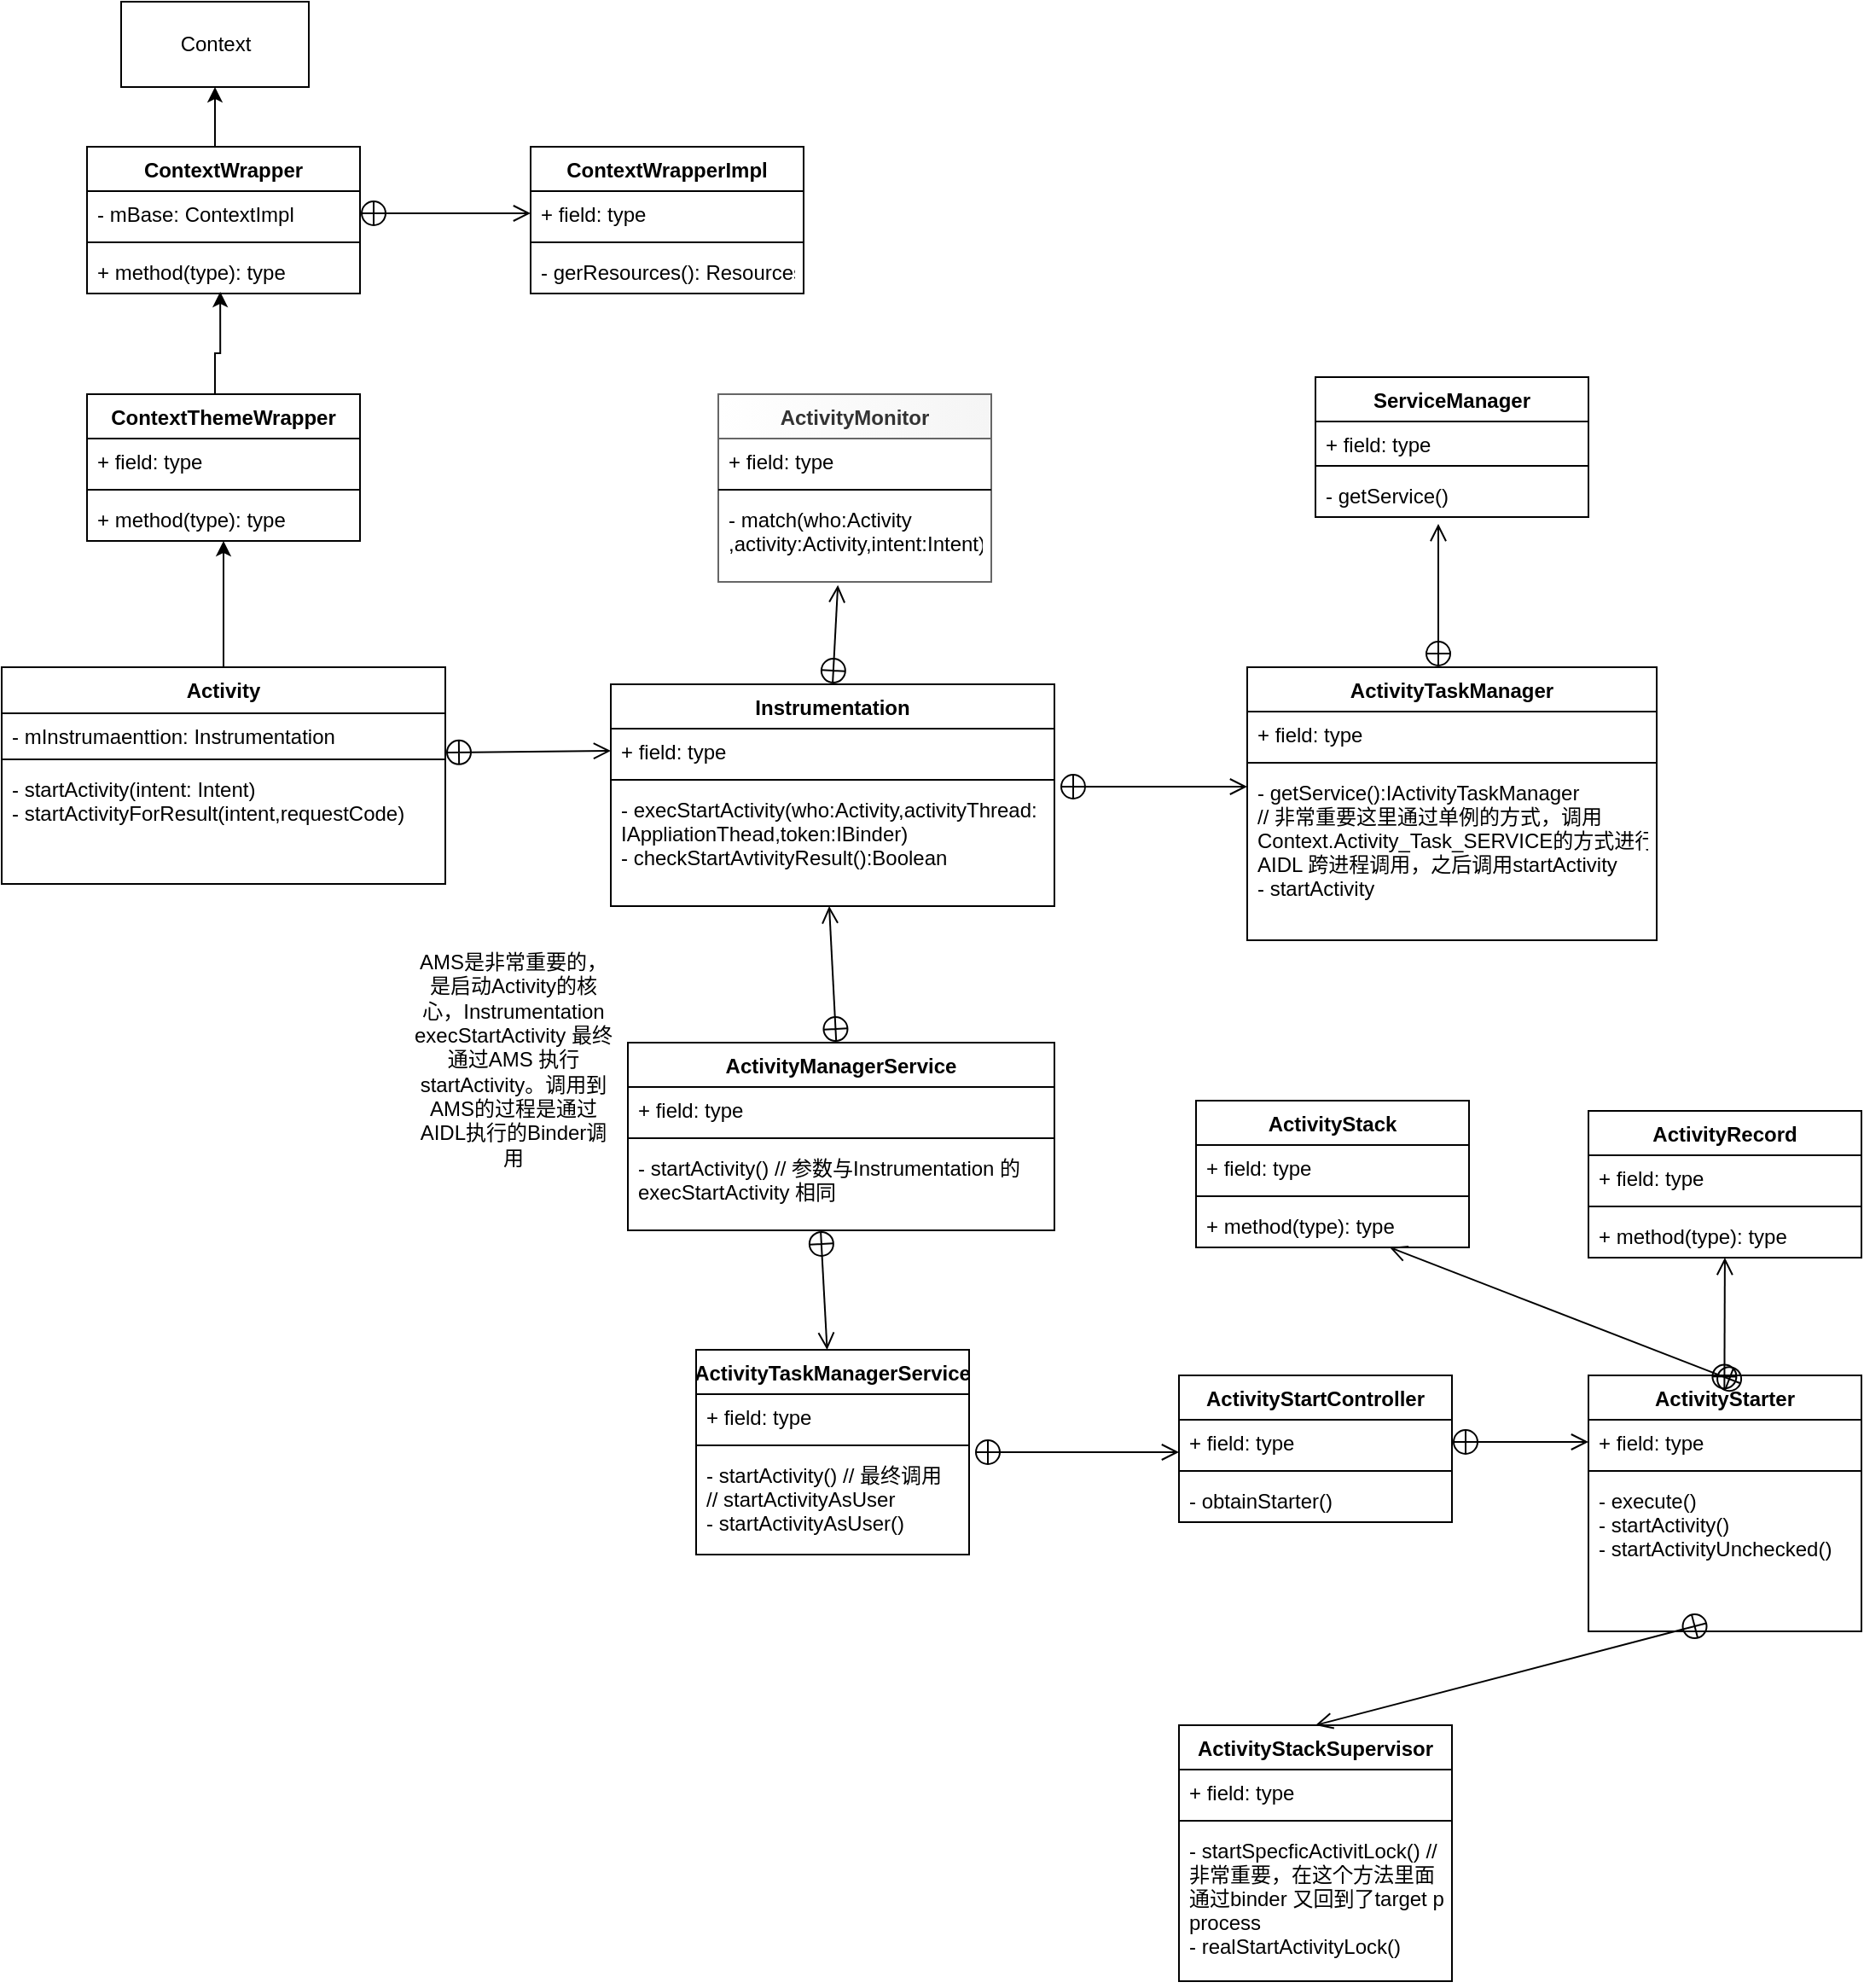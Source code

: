 <mxfile version="12.8.2" type="github"><diagram name="Page-1" id="929967ad-93f9-6ef4-fab6-5d389245f69c"><mxGraphModel dx="1298" dy="680" grid="1" gridSize="10" guides="1" tooltips="1" connect="1" arrows="1" fold="1" page="1" pageScale="1.5" pageWidth="1169" pageHeight="826" background="none" math="0" shadow="0"><root><mxCell id="0" style=";html=1;"/><mxCell id="1" style=";html=1;" parent="0"/><mxCell id="dP79KxOA2Js_hPSUfRTy-22" style="edgeStyle=orthogonalEdgeStyle;rounded=0;orthogonalLoop=1;jettySize=auto;html=1;exitX=0.5;exitY=0;exitDx=0;exitDy=0;entryX=0.5;entryY=1;entryDx=0;entryDy=0;entryPerimeter=0;" edge="1" parent="1" source="dP79KxOA2Js_hPSUfRTy-1" target="dP79KxOA2Js_hPSUfRTy-8"><mxGeometry relative="1" as="geometry"/></mxCell><mxCell id="dP79KxOA2Js_hPSUfRTy-1" value="Activity&#10;" style="swimlane;fontStyle=1;align=center;verticalAlign=top;childLayout=stackLayout;horizontal=1;startSize=27;horizontalStack=0;resizeParent=1;resizeParentMax=0;resizeLast=0;collapsible=1;marginBottom=0;" vertex="1" parent="1"><mxGeometry x="440" y="410" width="260" height="127" as="geometry"/></mxCell><mxCell id="dP79KxOA2Js_hPSUfRTy-2" value="- mInstrumaenttion: Instrumentation" style="text;strokeColor=none;fillColor=none;align=left;verticalAlign=top;spacingLeft=4;spacingRight=4;overflow=hidden;rotatable=0;points=[[0,0.5],[1,0.5]];portConstraint=eastwest;" vertex="1" parent="dP79KxOA2Js_hPSUfRTy-1"><mxGeometry y="27" width="260" height="23" as="geometry"/></mxCell><mxCell id="dP79KxOA2Js_hPSUfRTy-29" value="" style="endArrow=open;startArrow=circlePlus;endFill=0;startFill=0;endSize=8;html=1;entryX=0;entryY=0.5;entryDx=0;entryDy=0;" edge="1" parent="dP79KxOA2Js_hPSUfRTy-1" target="dP79KxOA2Js_hPSUfRTy-26"><mxGeometry width="160" relative="1" as="geometry"><mxPoint x="260" y="50" as="sourcePoint"/><mxPoint x="420" y="50" as="targetPoint"/></mxGeometry></mxCell><mxCell id="dP79KxOA2Js_hPSUfRTy-3" value="" style="line;strokeWidth=1;fillColor=none;align=left;verticalAlign=middle;spacingTop=-1;spacingLeft=3;spacingRight=3;rotatable=0;labelPosition=right;points=[];portConstraint=eastwest;" vertex="1" parent="dP79KxOA2Js_hPSUfRTy-1"><mxGeometry y="50" width="260" height="8" as="geometry"/></mxCell><mxCell id="dP79KxOA2Js_hPSUfRTy-4" value="- startActivity(intent: Intent)&#10;- startActivityForResult(intent,requestCode)" style="text;strokeColor=none;fillColor=none;align=left;verticalAlign=top;spacingLeft=4;spacingRight=4;overflow=hidden;rotatable=0;points=[[0,0.5],[1,0.5]];portConstraint=eastwest;" vertex="1" parent="dP79KxOA2Js_hPSUfRTy-1"><mxGeometry y="58" width="260" height="69" as="geometry"/></mxCell><mxCell id="dP79KxOA2Js_hPSUfRTy-19" style="edgeStyle=orthogonalEdgeStyle;rounded=0;orthogonalLoop=1;jettySize=auto;html=1;exitX=0.5;exitY=0;exitDx=0;exitDy=0;entryX=0.488;entryY=0.962;entryDx=0;entryDy=0;entryPerimeter=0;" edge="1" parent="1" source="dP79KxOA2Js_hPSUfRTy-5" target="dP79KxOA2Js_hPSUfRTy-12"><mxGeometry relative="1" as="geometry"><Array as="points"><mxPoint x="565" y="226"/><mxPoint x="568" y="226"/></Array></mxGeometry></mxCell><mxCell id="dP79KxOA2Js_hPSUfRTy-5" value="ContextThemeWrapper&#10;" style="swimlane;fontStyle=1;align=center;verticalAlign=top;childLayout=stackLayout;horizontal=1;startSize=26;horizontalStack=0;resizeParent=1;resizeParentMax=0;resizeLast=0;collapsible=1;marginBottom=0;" vertex="1" parent="1"><mxGeometry x="490" y="250" width="160" height="86" as="geometry"/></mxCell><mxCell id="dP79KxOA2Js_hPSUfRTy-6" value="+ field: type" style="text;strokeColor=none;fillColor=none;align=left;verticalAlign=top;spacingLeft=4;spacingRight=4;overflow=hidden;rotatable=0;points=[[0,0.5],[1,0.5]];portConstraint=eastwest;" vertex="1" parent="dP79KxOA2Js_hPSUfRTy-5"><mxGeometry y="26" width="160" height="26" as="geometry"/></mxCell><mxCell id="dP79KxOA2Js_hPSUfRTy-7" value="" style="line;strokeWidth=1;fillColor=none;align=left;verticalAlign=middle;spacingTop=-1;spacingLeft=3;spacingRight=3;rotatable=0;labelPosition=right;points=[];portConstraint=eastwest;" vertex="1" parent="dP79KxOA2Js_hPSUfRTy-5"><mxGeometry y="52" width="160" height="8" as="geometry"/></mxCell><mxCell id="dP79KxOA2Js_hPSUfRTy-8" value="+ method(type): type" style="text;strokeColor=none;fillColor=none;align=left;verticalAlign=top;spacingLeft=4;spacingRight=4;overflow=hidden;rotatable=0;points=[[0,0.5],[1,0.5]];portConstraint=eastwest;" vertex="1" parent="dP79KxOA2Js_hPSUfRTy-5"><mxGeometry y="60" width="160" height="26" as="geometry"/></mxCell><mxCell id="dP79KxOA2Js_hPSUfRTy-18" style="edgeStyle=orthogonalEdgeStyle;rounded=0;orthogonalLoop=1;jettySize=auto;html=1;exitX=0.5;exitY=0;exitDx=0;exitDy=0;entryX=0.5;entryY=1;entryDx=0;entryDy=0;" edge="1" parent="1" source="dP79KxOA2Js_hPSUfRTy-9" target="dP79KxOA2Js_hPSUfRTy-13"><mxGeometry relative="1" as="geometry"/></mxCell><mxCell id="dP79KxOA2Js_hPSUfRTy-9" value="ContextWrapper" style="swimlane;fontStyle=1;align=center;verticalAlign=top;childLayout=stackLayout;horizontal=1;startSize=26;horizontalStack=0;resizeParent=1;resizeParentMax=0;resizeLast=0;collapsible=1;marginBottom=0;" vertex="1" parent="1"><mxGeometry x="490" y="105" width="160" height="86" as="geometry"/></mxCell><mxCell id="dP79KxOA2Js_hPSUfRTy-10" value="- mBase: ContextImpl" style="text;strokeColor=none;fillColor=none;align=left;verticalAlign=top;spacingLeft=4;spacingRight=4;overflow=hidden;rotatable=0;points=[[0,0.5],[1,0.5]];portConstraint=eastwest;" vertex="1" parent="dP79KxOA2Js_hPSUfRTy-9"><mxGeometry y="26" width="160" height="26" as="geometry"/></mxCell><mxCell id="dP79KxOA2Js_hPSUfRTy-11" value="" style="line;strokeWidth=1;fillColor=none;align=left;verticalAlign=middle;spacingTop=-1;spacingLeft=3;spacingRight=3;rotatable=0;labelPosition=right;points=[];portConstraint=eastwest;" vertex="1" parent="dP79KxOA2Js_hPSUfRTy-9"><mxGeometry y="52" width="160" height="8" as="geometry"/></mxCell><mxCell id="dP79KxOA2Js_hPSUfRTy-12" value="+ method(type): type" style="text;strokeColor=none;fillColor=none;align=left;verticalAlign=top;spacingLeft=4;spacingRight=4;overflow=hidden;rotatable=0;points=[[0,0.5],[1,0.5]];portConstraint=eastwest;" vertex="1" parent="dP79KxOA2Js_hPSUfRTy-9"><mxGeometry y="60" width="160" height="26" as="geometry"/></mxCell><mxCell id="dP79KxOA2Js_hPSUfRTy-13" value="Context" style="html=1;" vertex="1" parent="1"><mxGeometry x="510" y="20" width="110" height="50" as="geometry"/></mxCell><mxCell id="dP79KxOA2Js_hPSUfRTy-14" value="ContextWrapperImpl" style="swimlane;fontStyle=1;align=center;verticalAlign=top;childLayout=stackLayout;horizontal=1;startSize=26;horizontalStack=0;resizeParent=1;resizeParentMax=0;resizeLast=0;collapsible=1;marginBottom=0;" vertex="1" parent="1"><mxGeometry x="750" y="105" width="160" height="86" as="geometry"/></mxCell><mxCell id="dP79KxOA2Js_hPSUfRTy-15" value="+ field: type" style="text;strokeColor=none;fillColor=none;align=left;verticalAlign=top;spacingLeft=4;spacingRight=4;overflow=hidden;rotatable=0;points=[[0,0.5],[1,0.5]];portConstraint=eastwest;" vertex="1" parent="dP79KxOA2Js_hPSUfRTy-14"><mxGeometry y="26" width="160" height="26" as="geometry"/></mxCell><mxCell id="dP79KxOA2Js_hPSUfRTy-16" value="" style="line;strokeWidth=1;fillColor=none;align=left;verticalAlign=middle;spacingTop=-1;spacingLeft=3;spacingRight=3;rotatable=0;labelPosition=right;points=[];portConstraint=eastwest;" vertex="1" parent="dP79KxOA2Js_hPSUfRTy-14"><mxGeometry y="52" width="160" height="8" as="geometry"/></mxCell><mxCell id="dP79KxOA2Js_hPSUfRTy-17" value="- gerResources(): Resources" style="text;strokeColor=none;fillColor=none;align=left;verticalAlign=top;spacingLeft=4;spacingRight=4;overflow=hidden;rotatable=0;points=[[0,0.5],[1,0.5]];portConstraint=eastwest;" vertex="1" parent="dP79KxOA2Js_hPSUfRTy-14"><mxGeometry y="60" width="160" height="26" as="geometry"/></mxCell><mxCell id="dP79KxOA2Js_hPSUfRTy-21" value="" style="endArrow=open;startArrow=circlePlus;endFill=0;startFill=0;endSize=8;html=1;exitX=1;exitY=0.5;exitDx=0;exitDy=0;entryX=0;entryY=0.5;entryDx=0;entryDy=0;" edge="1" parent="1" source="dP79KxOA2Js_hPSUfRTy-10" target="dP79KxOA2Js_hPSUfRTy-15"><mxGeometry width="160" relative="1" as="geometry"><mxPoint x="580" y="370" as="sourcePoint"/><mxPoint x="740" y="370" as="targetPoint"/></mxGeometry></mxCell><mxCell id="dP79KxOA2Js_hPSUfRTy-25" value="Instrumentation" style="swimlane;fontStyle=1;align=center;verticalAlign=top;childLayout=stackLayout;horizontal=1;startSize=26;horizontalStack=0;resizeParent=1;resizeParentMax=0;resizeLast=0;collapsible=1;marginBottom=0;" vertex="1" parent="1"><mxGeometry x="797" y="420" width="260" height="130" as="geometry"/></mxCell><mxCell id="dP79KxOA2Js_hPSUfRTy-26" value="+ field: type" style="text;strokeColor=none;fillColor=none;align=left;verticalAlign=top;spacingLeft=4;spacingRight=4;overflow=hidden;rotatable=0;points=[[0,0.5],[1,0.5]];portConstraint=eastwest;" vertex="1" parent="dP79KxOA2Js_hPSUfRTy-25"><mxGeometry y="26" width="260" height="26" as="geometry"/></mxCell><mxCell id="dP79KxOA2Js_hPSUfRTy-27" value="" style="line;strokeWidth=1;fillColor=none;align=left;verticalAlign=middle;spacingTop=-1;spacingLeft=3;spacingRight=3;rotatable=0;labelPosition=right;points=[];portConstraint=eastwest;" vertex="1" parent="dP79KxOA2Js_hPSUfRTy-25"><mxGeometry y="52" width="260" height="8" as="geometry"/></mxCell><mxCell id="dP79KxOA2Js_hPSUfRTy-28" value="- execStartActivity(who:Activity,activityThread:&#10;IAppliationThead,token:IBinder)&#10;- checkStartAvtivityResult():Boolean" style="text;strokeColor=none;fillColor=none;align=left;verticalAlign=top;spacingLeft=4;spacingRight=4;overflow=hidden;rotatable=0;points=[[0,0.5],[1,0.5]];portConstraint=eastwest;" vertex="1" parent="dP79KxOA2Js_hPSUfRTy-25"><mxGeometry y="60" width="260" height="70" as="geometry"/></mxCell><mxCell id="dP79KxOA2Js_hPSUfRTy-30" value="ActivityMonitor" style="swimlane;fontStyle=1;align=center;verticalAlign=top;childLayout=stackLayout;horizontal=1;startSize=26;horizontalStack=0;resizeParent=1;resizeParentMax=0;resizeLast=0;collapsible=1;marginBottom=0;fillColor=#f5f5f5;strokeColor=#666666;fontColor=#333333;gradientColor=#ffffff;gradientDirection=west;shadow=0;" vertex="1" parent="1"><mxGeometry x="860" y="250" width="160" height="110" as="geometry"/></mxCell><mxCell id="dP79KxOA2Js_hPSUfRTy-31" value="+ field: type" style="text;strokeColor=none;fillColor=none;align=left;verticalAlign=top;spacingLeft=4;spacingRight=4;overflow=hidden;rotatable=0;points=[[0,0.5],[1,0.5]];portConstraint=eastwest;" vertex="1" parent="dP79KxOA2Js_hPSUfRTy-30"><mxGeometry y="26" width="160" height="26" as="geometry"/></mxCell><mxCell id="dP79KxOA2Js_hPSUfRTy-32" value="" style="line;strokeWidth=1;fillColor=none;align=left;verticalAlign=middle;spacingTop=-1;spacingLeft=3;spacingRight=3;rotatable=0;labelPosition=right;points=[];portConstraint=eastwest;" vertex="1" parent="dP79KxOA2Js_hPSUfRTy-30"><mxGeometry y="52" width="160" height="8" as="geometry"/></mxCell><mxCell id="dP79KxOA2Js_hPSUfRTy-33" value="- match(who:Activity&#10;,activity:Activity,intent:Intent) // 启动activity" style="text;strokeColor=none;fillColor=none;align=left;verticalAlign=top;spacingLeft=4;spacingRight=4;overflow=hidden;rotatable=0;points=[[0,0.5],[1,0.5]];portConstraint=eastwest;" vertex="1" parent="dP79KxOA2Js_hPSUfRTy-30"><mxGeometry y="60" width="160" height="50" as="geometry"/></mxCell><mxCell id="dP79KxOA2Js_hPSUfRTy-34" value="" style="endArrow=open;startArrow=circlePlus;endFill=0;startFill=0;endSize=8;html=1;exitX=0.5;exitY=0;exitDx=0;exitDy=0;entryX=0.438;entryY=1.038;entryDx=0;entryDy=0;entryPerimeter=0;" edge="1" parent="1" source="dP79KxOA2Js_hPSUfRTy-25" target="dP79KxOA2Js_hPSUfRTy-33"><mxGeometry width="160" relative="1" as="geometry"><mxPoint x="930" y="380" as="sourcePoint"/><mxPoint x="1090" y="380" as="targetPoint"/></mxGeometry></mxCell><mxCell id="dP79KxOA2Js_hPSUfRTy-35" value="ActivityTaskManager" style="swimlane;fontStyle=1;align=center;verticalAlign=top;childLayout=stackLayout;horizontal=1;startSize=26;horizontalStack=0;resizeParent=1;resizeParentMax=0;resizeLast=0;collapsible=1;marginBottom=0;shadow=0;gradientColor=#ffffff;" vertex="1" parent="1"><mxGeometry x="1170" y="410" width="240" height="160" as="geometry"/></mxCell><mxCell id="dP79KxOA2Js_hPSUfRTy-36" value="+ field: type" style="text;strokeColor=none;fillColor=none;align=left;verticalAlign=top;spacingLeft=4;spacingRight=4;overflow=hidden;rotatable=0;points=[[0,0.5],[1,0.5]];portConstraint=eastwest;" vertex="1" parent="dP79KxOA2Js_hPSUfRTy-35"><mxGeometry y="26" width="240" height="26" as="geometry"/></mxCell><mxCell id="dP79KxOA2Js_hPSUfRTy-37" value="" style="line;strokeWidth=1;fillColor=none;align=left;verticalAlign=middle;spacingTop=-1;spacingLeft=3;spacingRight=3;rotatable=0;labelPosition=right;points=[];portConstraint=eastwest;" vertex="1" parent="dP79KxOA2Js_hPSUfRTy-35"><mxGeometry y="52" width="240" height="8" as="geometry"/></mxCell><mxCell id="dP79KxOA2Js_hPSUfRTy-38" value="- getService():IActivityTaskManager&#10;// 非常重要这里通过单例的方式，调用&#10;Context.Activity_Task_SERVICE的方式进行&#10;AIDL 跨进程调用，之后调用startActivity&#10;- startActivity" style="text;strokeColor=none;fillColor=none;align=left;verticalAlign=top;spacingLeft=4;spacingRight=4;overflow=hidden;rotatable=0;points=[[0,0.5],[1,0.5]];portConstraint=eastwest;" vertex="1" parent="dP79KxOA2Js_hPSUfRTy-35"><mxGeometry y="60" width="240" height="100" as="geometry"/></mxCell><mxCell id="dP79KxOA2Js_hPSUfRTy-39" value="" style="endArrow=open;startArrow=circlePlus;endFill=0;startFill=0;endSize=8;html=1;" edge="1" parent="1"><mxGeometry width="160" relative="1" as="geometry"><mxPoint x="1060" y="480" as="sourcePoint"/><mxPoint x="1170" y="480" as="targetPoint"/></mxGeometry></mxCell><mxCell id="dP79KxOA2Js_hPSUfRTy-40" value="ServiceManager" style="swimlane;fontStyle=1;align=center;verticalAlign=top;childLayout=stackLayout;horizontal=1;startSize=26;horizontalStack=0;resizeParent=1;resizeParentMax=0;resizeLast=0;collapsible=1;marginBottom=0;shadow=0;gradientColor=#ffffff;fontColor=#000000;" vertex="1" parent="1"><mxGeometry x="1210" y="240" width="160" height="82" as="geometry"/></mxCell><mxCell id="dP79KxOA2Js_hPSUfRTy-41" value="+ field: type" style="text;strokeColor=none;fillColor=none;align=left;verticalAlign=top;spacingLeft=4;spacingRight=4;overflow=hidden;rotatable=0;points=[[0,0.5],[1,0.5]];portConstraint=eastwest;" vertex="1" parent="dP79KxOA2Js_hPSUfRTy-40"><mxGeometry y="26" width="160" height="22" as="geometry"/></mxCell><mxCell id="dP79KxOA2Js_hPSUfRTy-42" value="" style="line;strokeWidth=1;fillColor=none;align=left;verticalAlign=middle;spacingTop=-1;spacingLeft=3;spacingRight=3;rotatable=0;labelPosition=right;points=[];portConstraint=eastwest;" vertex="1" parent="dP79KxOA2Js_hPSUfRTy-40"><mxGeometry y="48" width="160" height="8" as="geometry"/></mxCell><mxCell id="dP79KxOA2Js_hPSUfRTy-43" value="- getService()" style="text;strokeColor=none;fillColor=none;align=left;verticalAlign=top;spacingLeft=4;spacingRight=4;overflow=hidden;rotatable=0;points=[[0,0.5],[1,0.5]];portConstraint=eastwest;" vertex="1" parent="dP79KxOA2Js_hPSUfRTy-40"><mxGeometry y="56" width="160" height="26" as="geometry"/></mxCell><mxCell id="dP79KxOA2Js_hPSUfRTy-44" value="" style="endArrow=open;startArrow=circlePlus;endFill=0;startFill=0;endSize=8;html=1;fontColor=#000000;entryX=0.45;entryY=1.154;entryDx=0;entryDy=0;entryPerimeter=0;" edge="1" parent="1" target="dP79KxOA2Js_hPSUfRTy-43"><mxGeometry width="160" relative="1" as="geometry"><mxPoint x="1282" y="410" as="sourcePoint"/><mxPoint x="1282" y="340" as="targetPoint"/><Array as="points"><mxPoint x="1282" y="410"/></Array></mxGeometry></mxCell><mxCell id="dP79KxOA2Js_hPSUfRTy-45" value="ActivityManagerService" style="swimlane;fontStyle=1;align=center;verticalAlign=top;childLayout=stackLayout;horizontal=1;startSize=26;horizontalStack=0;resizeParent=1;resizeParentMax=0;resizeLast=0;collapsible=1;marginBottom=0;shadow=0;gradientColor=#ffffff;fontColor=#000000;" vertex="1" parent="1"><mxGeometry x="807" y="630" width="250" height="110" as="geometry"/></mxCell><mxCell id="dP79KxOA2Js_hPSUfRTy-46" value="+ field: type" style="text;strokeColor=none;fillColor=none;align=left;verticalAlign=top;spacingLeft=4;spacingRight=4;overflow=hidden;rotatable=0;points=[[0,0.5],[1,0.5]];portConstraint=eastwest;" vertex="1" parent="dP79KxOA2Js_hPSUfRTy-45"><mxGeometry y="26" width="250" height="26" as="geometry"/></mxCell><mxCell id="dP79KxOA2Js_hPSUfRTy-47" value="" style="line;strokeWidth=1;fillColor=none;align=left;verticalAlign=middle;spacingTop=-1;spacingLeft=3;spacingRight=3;rotatable=0;labelPosition=right;points=[];portConstraint=eastwest;" vertex="1" parent="dP79KxOA2Js_hPSUfRTy-45"><mxGeometry y="52" width="250" height="8" as="geometry"/></mxCell><mxCell id="dP79KxOA2Js_hPSUfRTy-48" value="- startActivity() // 参数与Instrumentation 的&#10;execStartActivity 相同" style="text;strokeColor=none;fillColor=none;align=left;verticalAlign=top;spacingLeft=4;spacingRight=4;overflow=hidden;rotatable=0;points=[[0,0.5],[1,0.5]];portConstraint=eastwest;" vertex="1" parent="dP79KxOA2Js_hPSUfRTy-45"><mxGeometry y="60" width="250" height="50" as="geometry"/></mxCell><mxCell id="dP79KxOA2Js_hPSUfRTy-49" value="AMS是非常重要的，是启动Activity的核心，Instrumentation execStartActivity 最终通过AMS 执行startActivity。调用到AMS的过程是通过AIDL执行的Binder调用" style="text;html=1;strokeColor=none;fillColor=none;align=center;verticalAlign=middle;whiteSpace=wrap;rounded=0;shadow=0;fontColor=#000000;" vertex="1" parent="1"><mxGeometry x="680" y="630" width="120" height="20" as="geometry"/></mxCell><mxCell id="dP79KxOA2Js_hPSUfRTy-50" value="" style="endArrow=open;startArrow=circlePlus;endFill=0;startFill=0;endSize=8;html=1;fontColor=#000000;" edge="1" parent="1" source="dP79KxOA2Js_hPSUfRTy-45"><mxGeometry width="160" relative="1" as="geometry"><mxPoint x="932" y="625" as="sourcePoint"/><mxPoint x="925" y="550" as="targetPoint"/></mxGeometry></mxCell><mxCell id="dP79KxOA2Js_hPSUfRTy-51" value="ActivityTaskManagerService" style="swimlane;fontStyle=1;align=center;verticalAlign=top;childLayout=stackLayout;horizontal=1;startSize=26;horizontalStack=0;resizeParent=1;resizeParentMax=0;resizeLast=0;collapsible=1;marginBottom=0;shadow=0;gradientColor=#ffffff;fontColor=#000000;" vertex="1" parent="1"><mxGeometry x="847" y="810" width="160" height="120" as="geometry"/></mxCell><mxCell id="dP79KxOA2Js_hPSUfRTy-52" value="+ field: type" style="text;strokeColor=none;fillColor=none;align=left;verticalAlign=top;spacingLeft=4;spacingRight=4;overflow=hidden;rotatable=0;points=[[0,0.5],[1,0.5]];portConstraint=eastwest;" vertex="1" parent="dP79KxOA2Js_hPSUfRTy-51"><mxGeometry y="26" width="160" height="26" as="geometry"/></mxCell><mxCell id="dP79KxOA2Js_hPSUfRTy-53" value="" style="line;strokeWidth=1;fillColor=none;align=left;verticalAlign=middle;spacingTop=-1;spacingLeft=3;spacingRight=3;rotatable=0;labelPosition=right;points=[];portConstraint=eastwest;" vertex="1" parent="dP79KxOA2Js_hPSUfRTy-51"><mxGeometry y="52" width="160" height="8" as="geometry"/></mxCell><mxCell id="dP79KxOA2Js_hPSUfRTy-54" value="- startActivity() // 最终调用&#10;// startActivityAsUser&#10;- startActivityAsUser()" style="text;strokeColor=none;fillColor=none;align=left;verticalAlign=top;spacingLeft=4;spacingRight=4;overflow=hidden;rotatable=0;points=[[0,0.5],[1,0.5]];portConstraint=eastwest;" vertex="1" parent="dP79KxOA2Js_hPSUfRTy-51"><mxGeometry y="60" width="160" height="60" as="geometry"/></mxCell><mxCell id="dP79KxOA2Js_hPSUfRTy-55" value="" style="endArrow=open;startArrow=circlePlus;endFill=0;startFill=0;endSize=8;html=1;fontColor=#000000;" edge="1" parent="1" target="dP79KxOA2Js_hPSUfRTy-51"><mxGeometry width="160" relative="1" as="geometry"><mxPoint x="920" y="740" as="sourcePoint"/><mxPoint x="1080" y="740" as="targetPoint"/></mxGeometry></mxCell><mxCell id="dP79KxOA2Js_hPSUfRTy-56" value="ActivityStartController" style="swimlane;fontStyle=1;align=center;verticalAlign=top;childLayout=stackLayout;horizontal=1;startSize=26;horizontalStack=0;resizeParent=1;resizeParentMax=0;resizeLast=0;collapsible=1;marginBottom=0;shadow=0;gradientColor=#ffffff;fontColor=#000000;" vertex="1" parent="1"><mxGeometry x="1130" y="825" width="160" height="86" as="geometry"/></mxCell><mxCell id="dP79KxOA2Js_hPSUfRTy-57" value="+ field: type" style="text;strokeColor=none;fillColor=none;align=left;verticalAlign=top;spacingLeft=4;spacingRight=4;overflow=hidden;rotatable=0;points=[[0,0.5],[1,0.5]];portConstraint=eastwest;" vertex="1" parent="dP79KxOA2Js_hPSUfRTy-56"><mxGeometry y="26" width="160" height="26" as="geometry"/></mxCell><mxCell id="dP79KxOA2Js_hPSUfRTy-58" value="" style="line;strokeWidth=1;fillColor=none;align=left;verticalAlign=middle;spacingTop=-1;spacingLeft=3;spacingRight=3;rotatable=0;labelPosition=right;points=[];portConstraint=eastwest;" vertex="1" parent="dP79KxOA2Js_hPSUfRTy-56"><mxGeometry y="52" width="160" height="8" as="geometry"/></mxCell><mxCell id="dP79KxOA2Js_hPSUfRTy-59" value="- obtainStarter()" style="text;strokeColor=none;fillColor=none;align=left;verticalAlign=top;spacingLeft=4;spacingRight=4;overflow=hidden;rotatable=0;points=[[0,0.5],[1,0.5]];portConstraint=eastwest;" vertex="1" parent="dP79KxOA2Js_hPSUfRTy-56"><mxGeometry y="60" width="160" height="26" as="geometry"/></mxCell><mxCell id="dP79KxOA2Js_hPSUfRTy-60" value="" style="endArrow=open;startArrow=circlePlus;endFill=0;startFill=0;endSize=8;html=1;fontColor=#000000;" edge="1" parent="1"><mxGeometry width="160" relative="1" as="geometry"><mxPoint x="1010" y="870" as="sourcePoint"/><mxPoint x="1130" y="870" as="targetPoint"/></mxGeometry></mxCell><mxCell id="dP79KxOA2Js_hPSUfRTy-61" value="ActivityStarter" style="swimlane;fontStyle=1;align=center;verticalAlign=top;childLayout=stackLayout;horizontal=1;startSize=26;horizontalStack=0;resizeParent=1;resizeParentMax=0;resizeLast=0;collapsible=1;marginBottom=0;shadow=0;gradientColor=#ffffff;fontColor=#000000;" vertex="1" parent="1"><mxGeometry x="1370" y="825" width="160" height="150" as="geometry"/></mxCell><mxCell id="dP79KxOA2Js_hPSUfRTy-62" value="+ field: type" style="text;strokeColor=none;fillColor=none;align=left;verticalAlign=top;spacingLeft=4;spacingRight=4;overflow=hidden;rotatable=0;points=[[0,0.5],[1,0.5]];portConstraint=eastwest;" vertex="1" parent="dP79KxOA2Js_hPSUfRTy-61"><mxGeometry y="26" width="160" height="26" as="geometry"/></mxCell><mxCell id="dP79KxOA2Js_hPSUfRTy-63" value="" style="line;strokeWidth=1;fillColor=none;align=left;verticalAlign=middle;spacingTop=-1;spacingLeft=3;spacingRight=3;rotatable=0;labelPosition=right;points=[];portConstraint=eastwest;" vertex="1" parent="dP79KxOA2Js_hPSUfRTy-61"><mxGeometry y="52" width="160" height="8" as="geometry"/></mxCell><mxCell id="dP79KxOA2Js_hPSUfRTy-64" value="- execute()&#10;- startActivity()&#10;- startActivityUnchecked()" style="text;strokeColor=none;fillColor=none;align=left;verticalAlign=top;spacingLeft=4;spacingRight=4;overflow=hidden;rotatable=0;points=[[0,0.5],[1,0.5]];portConstraint=eastwest;" vertex="1" parent="dP79KxOA2Js_hPSUfRTy-61"><mxGeometry y="60" width="160" height="90" as="geometry"/></mxCell><mxCell id="dP79KxOA2Js_hPSUfRTy-65" value="" style="endArrow=open;startArrow=circlePlus;endFill=0;startFill=0;endSize=8;html=1;fontColor=#000000;" edge="1" parent="1" source="dP79KxOA2Js_hPSUfRTy-57"><mxGeometry width="160" relative="1" as="geometry"><mxPoint x="1290" y="864" as="sourcePoint"/><mxPoint x="1370" y="864" as="targetPoint"/></mxGeometry></mxCell><mxCell id="dP79KxOA2Js_hPSUfRTy-66" value="ActivityRecord" style="swimlane;fontStyle=1;align=center;verticalAlign=top;childLayout=stackLayout;horizontal=1;startSize=26;horizontalStack=0;resizeParent=1;resizeParentMax=0;resizeLast=0;collapsible=1;marginBottom=0;shadow=0;gradientColor=#ffffff;fontColor=#000000;" vertex="1" parent="1"><mxGeometry x="1370" y="670" width="160" height="86" as="geometry"/></mxCell><mxCell id="dP79KxOA2Js_hPSUfRTy-67" value="+ field: type" style="text;strokeColor=none;fillColor=none;align=left;verticalAlign=top;spacingLeft=4;spacingRight=4;overflow=hidden;rotatable=0;points=[[0,0.5],[1,0.5]];portConstraint=eastwest;" vertex="1" parent="dP79KxOA2Js_hPSUfRTy-66"><mxGeometry y="26" width="160" height="26" as="geometry"/></mxCell><mxCell id="dP79KxOA2Js_hPSUfRTy-68" value="" style="line;strokeWidth=1;fillColor=none;align=left;verticalAlign=middle;spacingTop=-1;spacingLeft=3;spacingRight=3;rotatable=0;labelPosition=right;points=[];portConstraint=eastwest;" vertex="1" parent="dP79KxOA2Js_hPSUfRTy-66"><mxGeometry y="52" width="160" height="8" as="geometry"/></mxCell><mxCell id="dP79KxOA2Js_hPSUfRTy-69" value="+ method(type): type" style="text;strokeColor=none;fillColor=none;align=left;verticalAlign=top;spacingLeft=4;spacingRight=4;overflow=hidden;rotatable=0;points=[[0,0.5],[1,0.5]];portConstraint=eastwest;" vertex="1" parent="dP79KxOA2Js_hPSUfRTy-66"><mxGeometry y="60" width="160" height="26" as="geometry"/></mxCell><mxCell id="dP79KxOA2Js_hPSUfRTy-70" value="" style="endArrow=open;startArrow=circlePlus;endFill=0;startFill=0;endSize=8;html=1;fontColor=#000000;exitX=0.498;exitY=0.058;exitDx=0;exitDy=0;exitPerimeter=0;" edge="1" parent="1" source="dP79KxOA2Js_hPSUfRTy-61" target="dP79KxOA2Js_hPSUfRTy-69"><mxGeometry width="160" relative="1" as="geometry"><mxPoint x="1448" y="820" as="sourcePoint"/><mxPoint x="1600" y="820" as="targetPoint"/></mxGeometry></mxCell><mxCell id="dP79KxOA2Js_hPSUfRTy-71" value="ActivityStack" style="swimlane;fontStyle=1;align=center;verticalAlign=top;childLayout=stackLayout;horizontal=1;startSize=26;horizontalStack=0;resizeParent=1;resizeParentMax=0;resizeLast=0;collapsible=1;marginBottom=0;shadow=0;gradientColor=#ffffff;fontColor=#000000;" vertex="1" parent="1"><mxGeometry x="1140" y="664" width="160" height="86" as="geometry"/></mxCell><mxCell id="dP79KxOA2Js_hPSUfRTy-72" value="+ field: type" style="text;strokeColor=none;fillColor=none;align=left;verticalAlign=top;spacingLeft=4;spacingRight=4;overflow=hidden;rotatable=0;points=[[0,0.5],[1,0.5]];portConstraint=eastwest;" vertex="1" parent="dP79KxOA2Js_hPSUfRTy-71"><mxGeometry y="26" width="160" height="26" as="geometry"/></mxCell><mxCell id="dP79KxOA2Js_hPSUfRTy-73" value="" style="line;strokeWidth=1;fillColor=none;align=left;verticalAlign=middle;spacingTop=-1;spacingLeft=3;spacingRight=3;rotatable=0;labelPosition=right;points=[];portConstraint=eastwest;" vertex="1" parent="dP79KxOA2Js_hPSUfRTy-71"><mxGeometry y="52" width="160" height="8" as="geometry"/></mxCell><mxCell id="dP79KxOA2Js_hPSUfRTy-74" value="+ method(type): type" style="text;strokeColor=none;fillColor=none;align=left;verticalAlign=top;spacingLeft=4;spacingRight=4;overflow=hidden;rotatable=0;points=[[0,0.5],[1,0.5]];portConstraint=eastwest;" vertex="1" parent="dP79KxOA2Js_hPSUfRTy-71"><mxGeometry y="60" width="160" height="26" as="geometry"/></mxCell><mxCell id="dP79KxOA2Js_hPSUfRTy-75" value="" style="endArrow=open;startArrow=circlePlus;endFill=0;startFill=0;endSize=8;html=1;fontColor=#000000;" edge="1" parent="1" target="dP79KxOA2Js_hPSUfRTy-74"><mxGeometry width="160" relative="1" as="geometry"><mxPoint x="1460" y="830" as="sourcePoint"/><mxPoint x="1600" y="820" as="targetPoint"/></mxGeometry></mxCell><mxCell id="dP79KxOA2Js_hPSUfRTy-76" value="ActivityStackSupervisor" style="swimlane;fontStyle=1;align=center;verticalAlign=top;childLayout=stackLayout;horizontal=1;startSize=26;horizontalStack=0;resizeParent=1;resizeParentMax=0;resizeLast=0;collapsible=1;marginBottom=0;shadow=0;gradientColor=#ffffff;fontColor=#000000;" vertex="1" parent="1"><mxGeometry x="1130" y="1030" width="160" height="150" as="geometry"/></mxCell><mxCell id="dP79KxOA2Js_hPSUfRTy-77" value="+ field: type" style="text;strokeColor=none;fillColor=none;align=left;verticalAlign=top;spacingLeft=4;spacingRight=4;overflow=hidden;rotatable=0;points=[[0,0.5],[1,0.5]];portConstraint=eastwest;" vertex="1" parent="dP79KxOA2Js_hPSUfRTy-76"><mxGeometry y="26" width="160" height="26" as="geometry"/></mxCell><mxCell id="dP79KxOA2Js_hPSUfRTy-78" value="" style="line;strokeWidth=1;fillColor=none;align=left;verticalAlign=middle;spacingTop=-1;spacingLeft=3;spacingRight=3;rotatable=0;labelPosition=right;points=[];portConstraint=eastwest;" vertex="1" parent="dP79KxOA2Js_hPSUfRTy-76"><mxGeometry y="52" width="160" height="8" as="geometry"/></mxCell><mxCell id="dP79KxOA2Js_hPSUfRTy-79" value="- startSpecficActivitLock() // &#10;非常重要，在这个方法里面&#10;通过binder 又回到了target p&#10;process &#10;- realStartActivityLock()" style="text;strokeColor=none;fillColor=none;align=left;verticalAlign=top;spacingLeft=4;spacingRight=4;overflow=hidden;rotatable=0;points=[[0,0.5],[1,0.5]];portConstraint=eastwest;" vertex="1" parent="dP79KxOA2Js_hPSUfRTy-76"><mxGeometry y="60" width="160" height="90" as="geometry"/></mxCell><mxCell id="dP79KxOA2Js_hPSUfRTy-80" value="" style="endArrow=open;startArrow=circlePlus;endFill=0;startFill=0;endSize=8;html=1;fontColor=#000000;entryX=0.5;entryY=0;entryDx=0;entryDy=0;" edge="1" parent="1" target="dP79KxOA2Js_hPSUfRTy-76"><mxGeometry width="160" relative="1" as="geometry"><mxPoint x="1440" y="970" as="sourcePoint"/><mxPoint x="1600" y="970" as="targetPoint"/></mxGeometry></mxCell></root></mxGraphModel></diagram></mxfile>